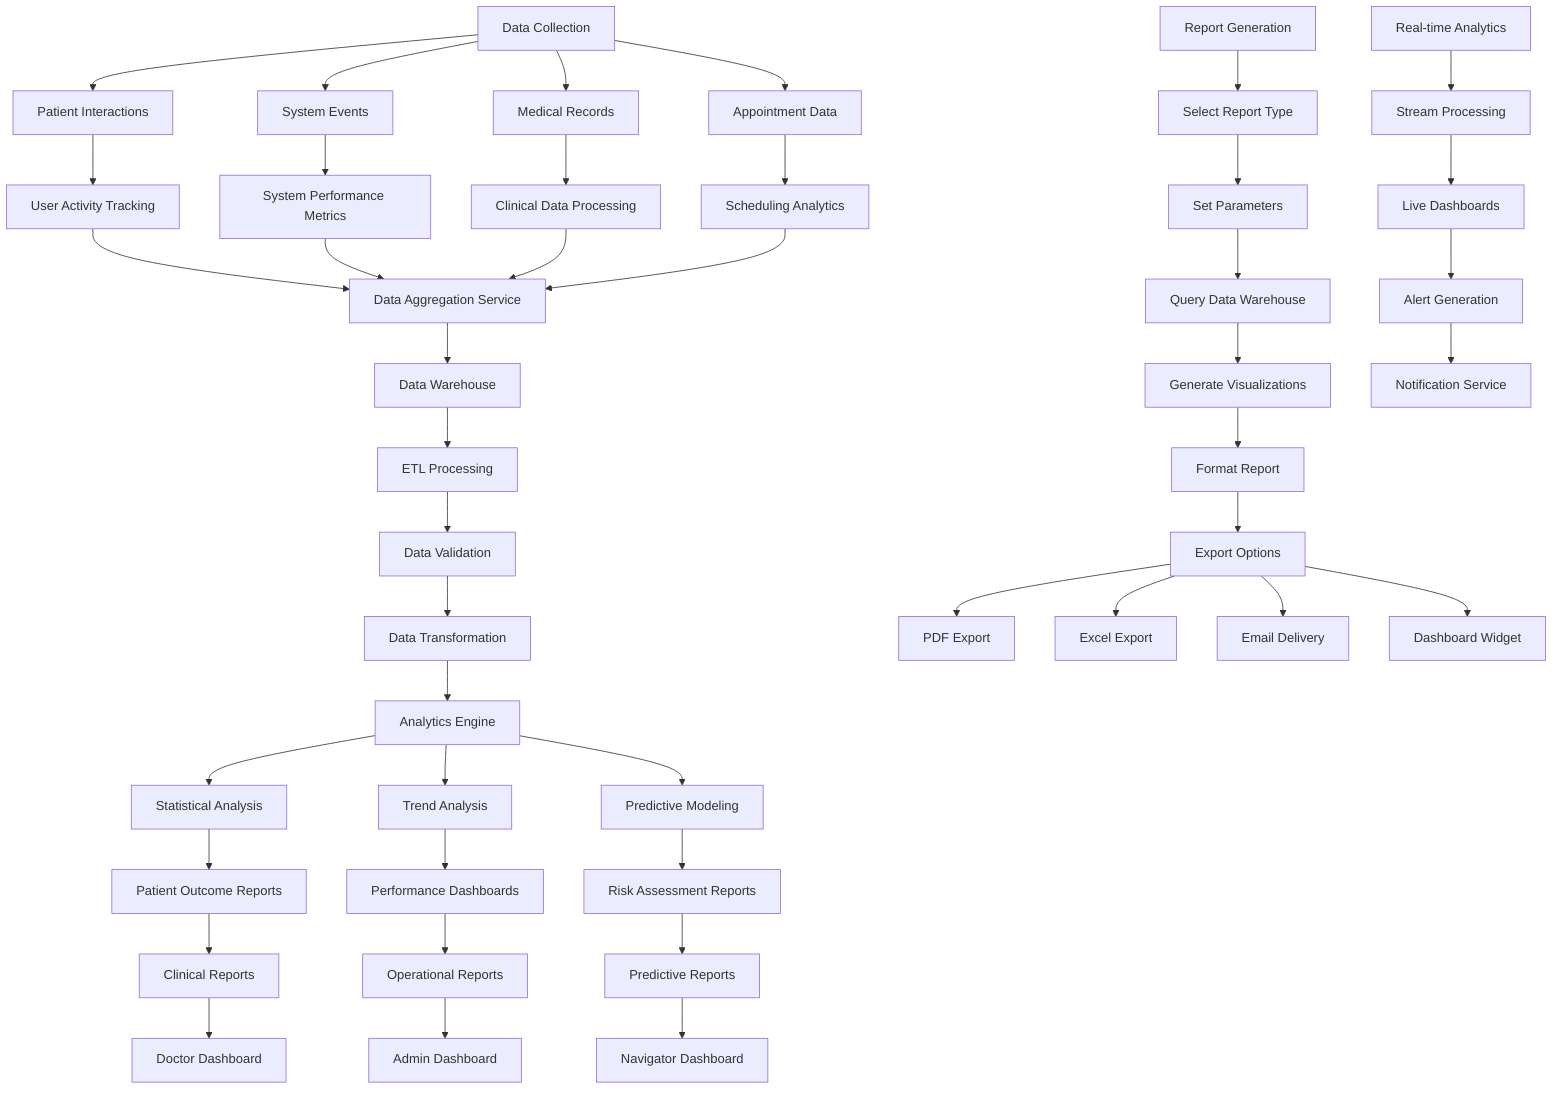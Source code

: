 graph TD
    A["Data Collection"] --> B["Patient Interactions"]
    A --> C["System Events"]
    A --> D["Medical Records"]
    A --> E["Appointment Data"]
    
    B --> F["User Activity Tracking"]
    C --> G["System Performance Metrics"]
    D --> H["Clinical Data Processing"]
    E --> I["Scheduling Analytics"]
    
    F --> J["Data Aggregation Service"]
    G --> J
    H --> J
    I --> J
    
    J --> K["Data Warehouse"]
    K --> L["ETL Processing"]
    L --> M["Data Validation"]
    M --> N["Data Transformation"]
    
    N --> O["Analytics Engine"]
    O --> P["Statistical Analysis"]
    O --> Q["Trend Analysis"]
    O --> R["Predictive Modeling"]
    
    P --> S["Patient Outcome Reports"]
    Q --> T["Performance Dashboards"]
    R --> U["Risk Assessment Reports"]
    
    S --> V["Clinical Reports"]
    T --> W["Operational Reports"]
    U --> X["Predictive Reports"]
    
    V --> Y["Doctor Dashboard"]
    W --> Z["Admin Dashboard"]
    X --> AA["Navigator Dashboard"]
    
    BB["Report Generation"] --> CC["Select Report Type"]
    CC --> DD["Set Parameters"]
    DD --> EE["Query Data Warehouse"]
    EE --> FF["Generate Visualizations"]
    FF --> GG["Format Report"]
    GG --> HH["Export Options"]
    
    HH --> II["PDF Export"]
    HH --> JJ["Excel Export"]
    HH --> KK["Email Delivery"]
    HH --> LL["Dashboard Widget"]
    
    MM["Real-time Analytics"] --> NN["Stream Processing"]
    NN --> OO["Live Dashboards"]
    OO --> PP["Alert Generation"]
    PP --> QQ["Notification Service"]